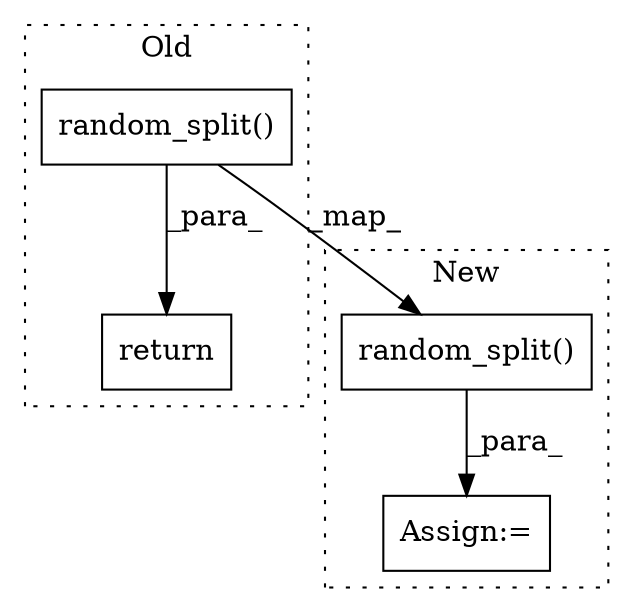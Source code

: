 digraph G {
subgraph cluster0 {
1 [label="random_split()" a="75" s="7523" l="205" shape="box"];
4 [label="return" a="93" s="7516" l="7" shape="box"];
label = "Old";
style="dotted";
}
subgraph cluster1 {
2 [label="random_split()" a="75" s="8044" l="205" shape="box"];
3 [label="Assign:=" a="68" s="8030" l="14" shape="box"];
label = "New";
style="dotted";
}
1 -> 4 [label="_para_"];
1 -> 2 [label="_map_"];
2 -> 3 [label="_para_"];
}